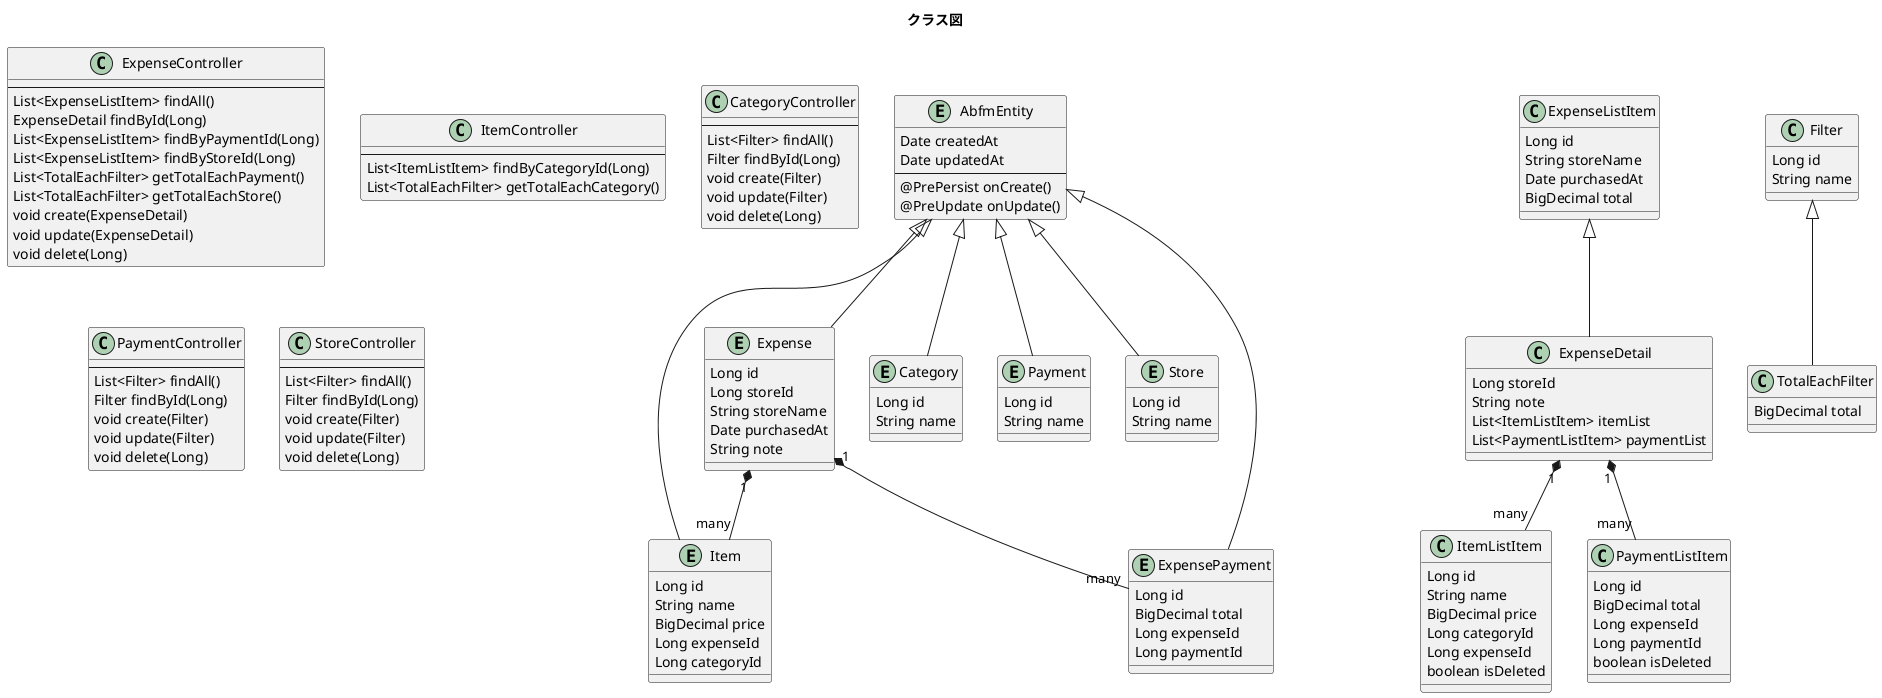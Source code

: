 @startuml
title クラス図

entity AbfmEntity {
    Date createdAt
    Date updatedAt
    --
    @PrePersist onCreate()
    @PreUpdate onUpdate()
}

entity Expense {
    Long id
    Long storeId
    String storeName
    Date purchasedAt
    String note
}

entity Item {
    Long id
    String name
    BigDecimal price
    Long expenseId
    Long categoryId
}

entity Category {
    Long id
    String name
}

entity Payment {
    Long id
    String name
}

entity Store {
    Long id
    String name
}

entity ExpensePayment {
    Long id
    BigDecimal total
    Long expenseId
    Long paymentId
}

AbfmEntity <|-- Expense
AbfmEntity <|-- Item
AbfmEntity <|-- Category
AbfmEntity <|-- Payment
AbfmEntity <|-- Store
AbfmEntity <|-- ExpensePayment

Expense "1" *-- "many" Item
Expense "1" *-- "many" ExpensePayment


class ExpenseListItem {
    Long id
    String storeName
    Date purchasedAt
    BigDecimal total
}

class ExpenseDetail {
    Long storeId
    String note
    List<ItemListItem> itemList
    List<PaymentListItem> paymentList
}

ExpenseListItem <|-- ExpenseDetail

class ItemListItem {
    Long id
    String name
    BigDecimal price
    Long categoryId
    Long expenseId
    boolean isDeleted
}

class PaymentListItem {
    Long id
    BigDecimal total
    Long expenseId
    Long paymentId
    boolean isDeleted
}

ExpenseDetail "1" *-- "many" ItemListItem
ExpenseDetail "1" *-- "many" PaymentListItem

class Filter {
    Long id
    String name
}

class TotalEachFilter {
    BigDecimal total
}

Filter <|-- TotalEachFilter

class ExpenseController {
    --
    List<ExpenseListItem> findAll()
    ExpenseDetail findById(Long)
    List<ExpenseListItem> findByPaymentId(Long)
    List<ExpenseListItem> findByStoreId(Long)
    List<TotalEachFilter> getTotalEachPayment()
    List<TotalEachFilter> getTotalEachStore()
    void create(ExpenseDetail)
    void update(ExpenseDetail)
    void delete(Long)
}

class ItemController {
    --
    List<ItemListItem> findByCategoryId(Long)
    List<TotalEachFilter> getTotalEachCategory()
}

class CategoryController {
    --
    List<Filter> findAll()
    Filter findById(Long)    
    void create(Filter)
    void update(Filter)
    void delete(Long)
}

class PaymentController {
    --
    List<Filter> findAll()
    Filter findById(Long)    
    void create(Filter)
    void update(Filter)
    void delete(Long)
}

class StoreController {
    --
    List<Filter> findAll()
    Filter findById(Long)    
    void create(Filter)
    void update(Filter)
    void delete(Long)
}

@enduml